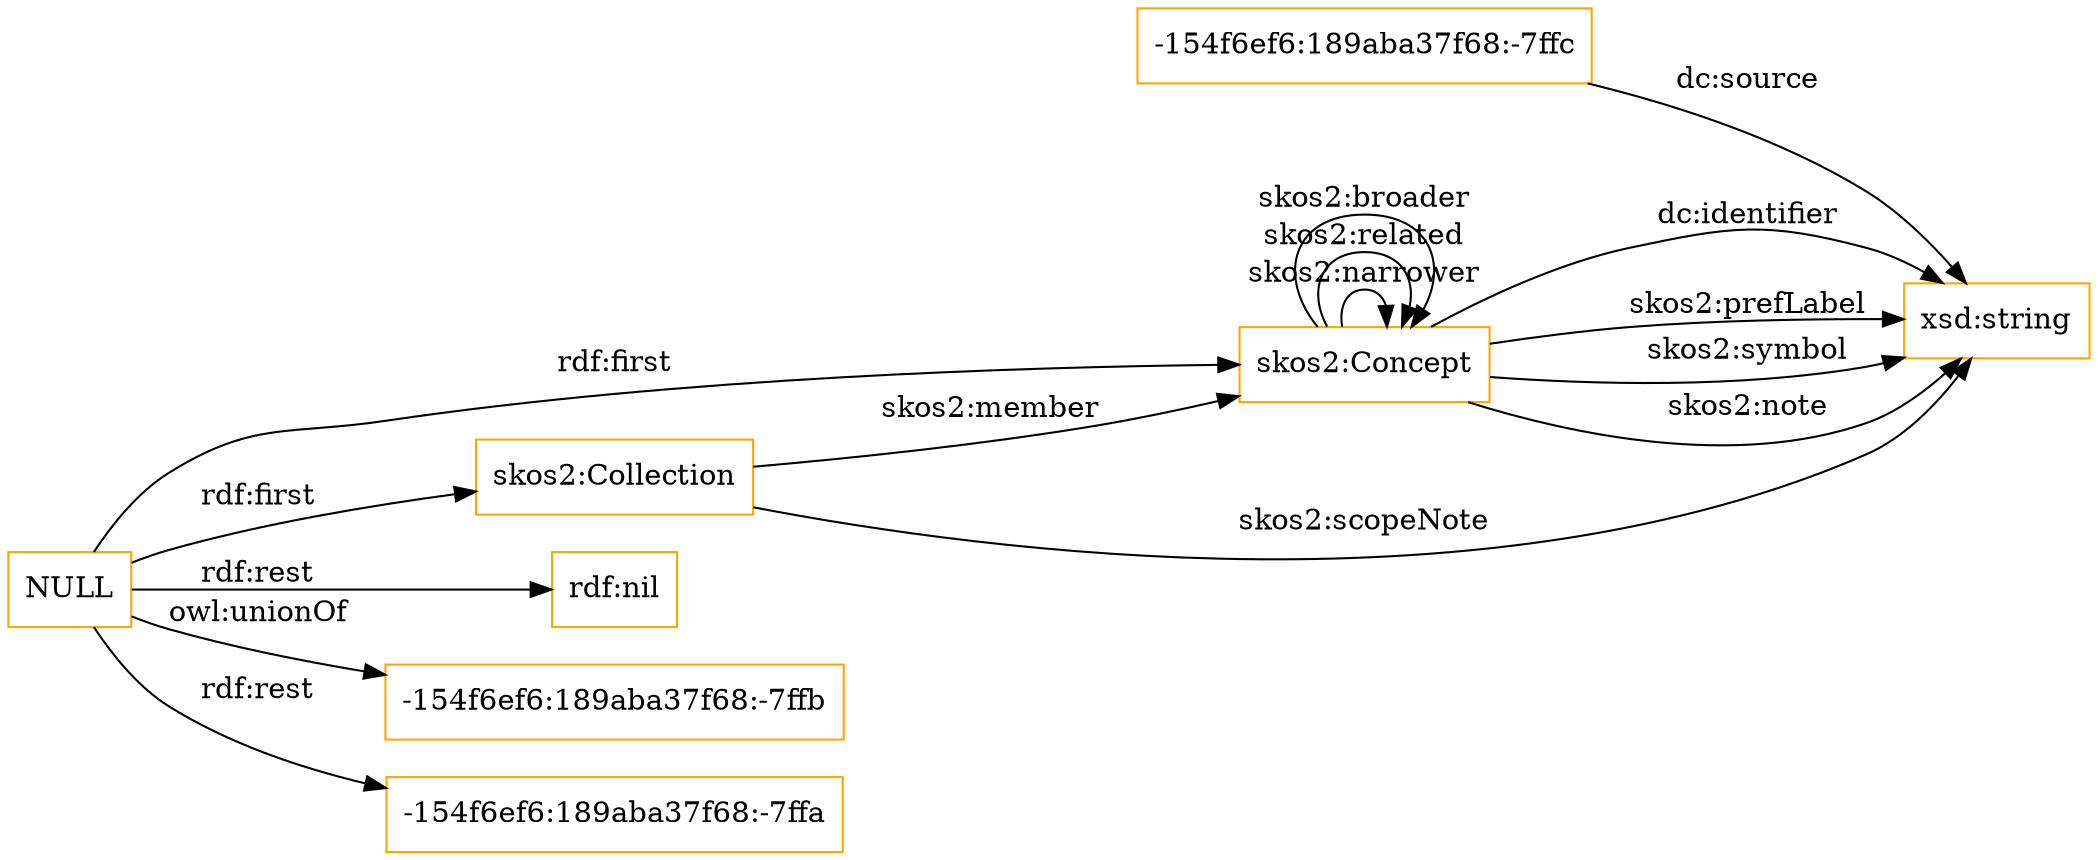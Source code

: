 digraph ar2dtool_diagram { 
rankdir=LR;
size="1501"
node [shape = rectangle, color="orange"]; "-154f6ef6:189aba37f68:-7ffc" "skos2:Concept" "skos2:Collection" ; /*classes style*/
	"NULL" -> "rdf:nil" [ label = "rdf:rest" ];
	"NULL" -> "skos2:Concept" [ label = "rdf:first" ];
	"NULL" -> "-154f6ef6:189aba37f68:-7ffb" [ label = "owl:unionOf" ];
	"NULL" -> "-154f6ef6:189aba37f68:-7ffa" [ label = "rdf:rest" ];
	"NULL" -> "skos2:Collection" [ label = "rdf:first" ];
	"skos2:Concept" -> "xsd:string" [ label = "dc:identifier" ];
	"skos2:Concept" -> "xsd:string" [ label = "skos2:prefLabel" ];
	"skos2:Concept" -> "skos2:Concept" [ label = "skos2:narrower" ];
	"skos2:Concept" -> "xsd:string" [ label = "skos2:symbol" ];
	"skos2:Concept" -> "xsd:string" [ label = "skos2:note" ];
	"skos2:Concept" -> "skos2:Concept" [ label = "skos2:related" ];
	"skos2:Collection" -> "skos2:Concept" [ label = "skos2:member" ];
	"skos2:Collection" -> "xsd:string" [ label = "skos2:scopeNote" ];
	"skos2:Concept" -> "skos2:Concept" [ label = "skos2:broader" ];
	"-154f6ef6:189aba37f68:-7ffc" -> "xsd:string" [ label = "dc:source" ];

}
